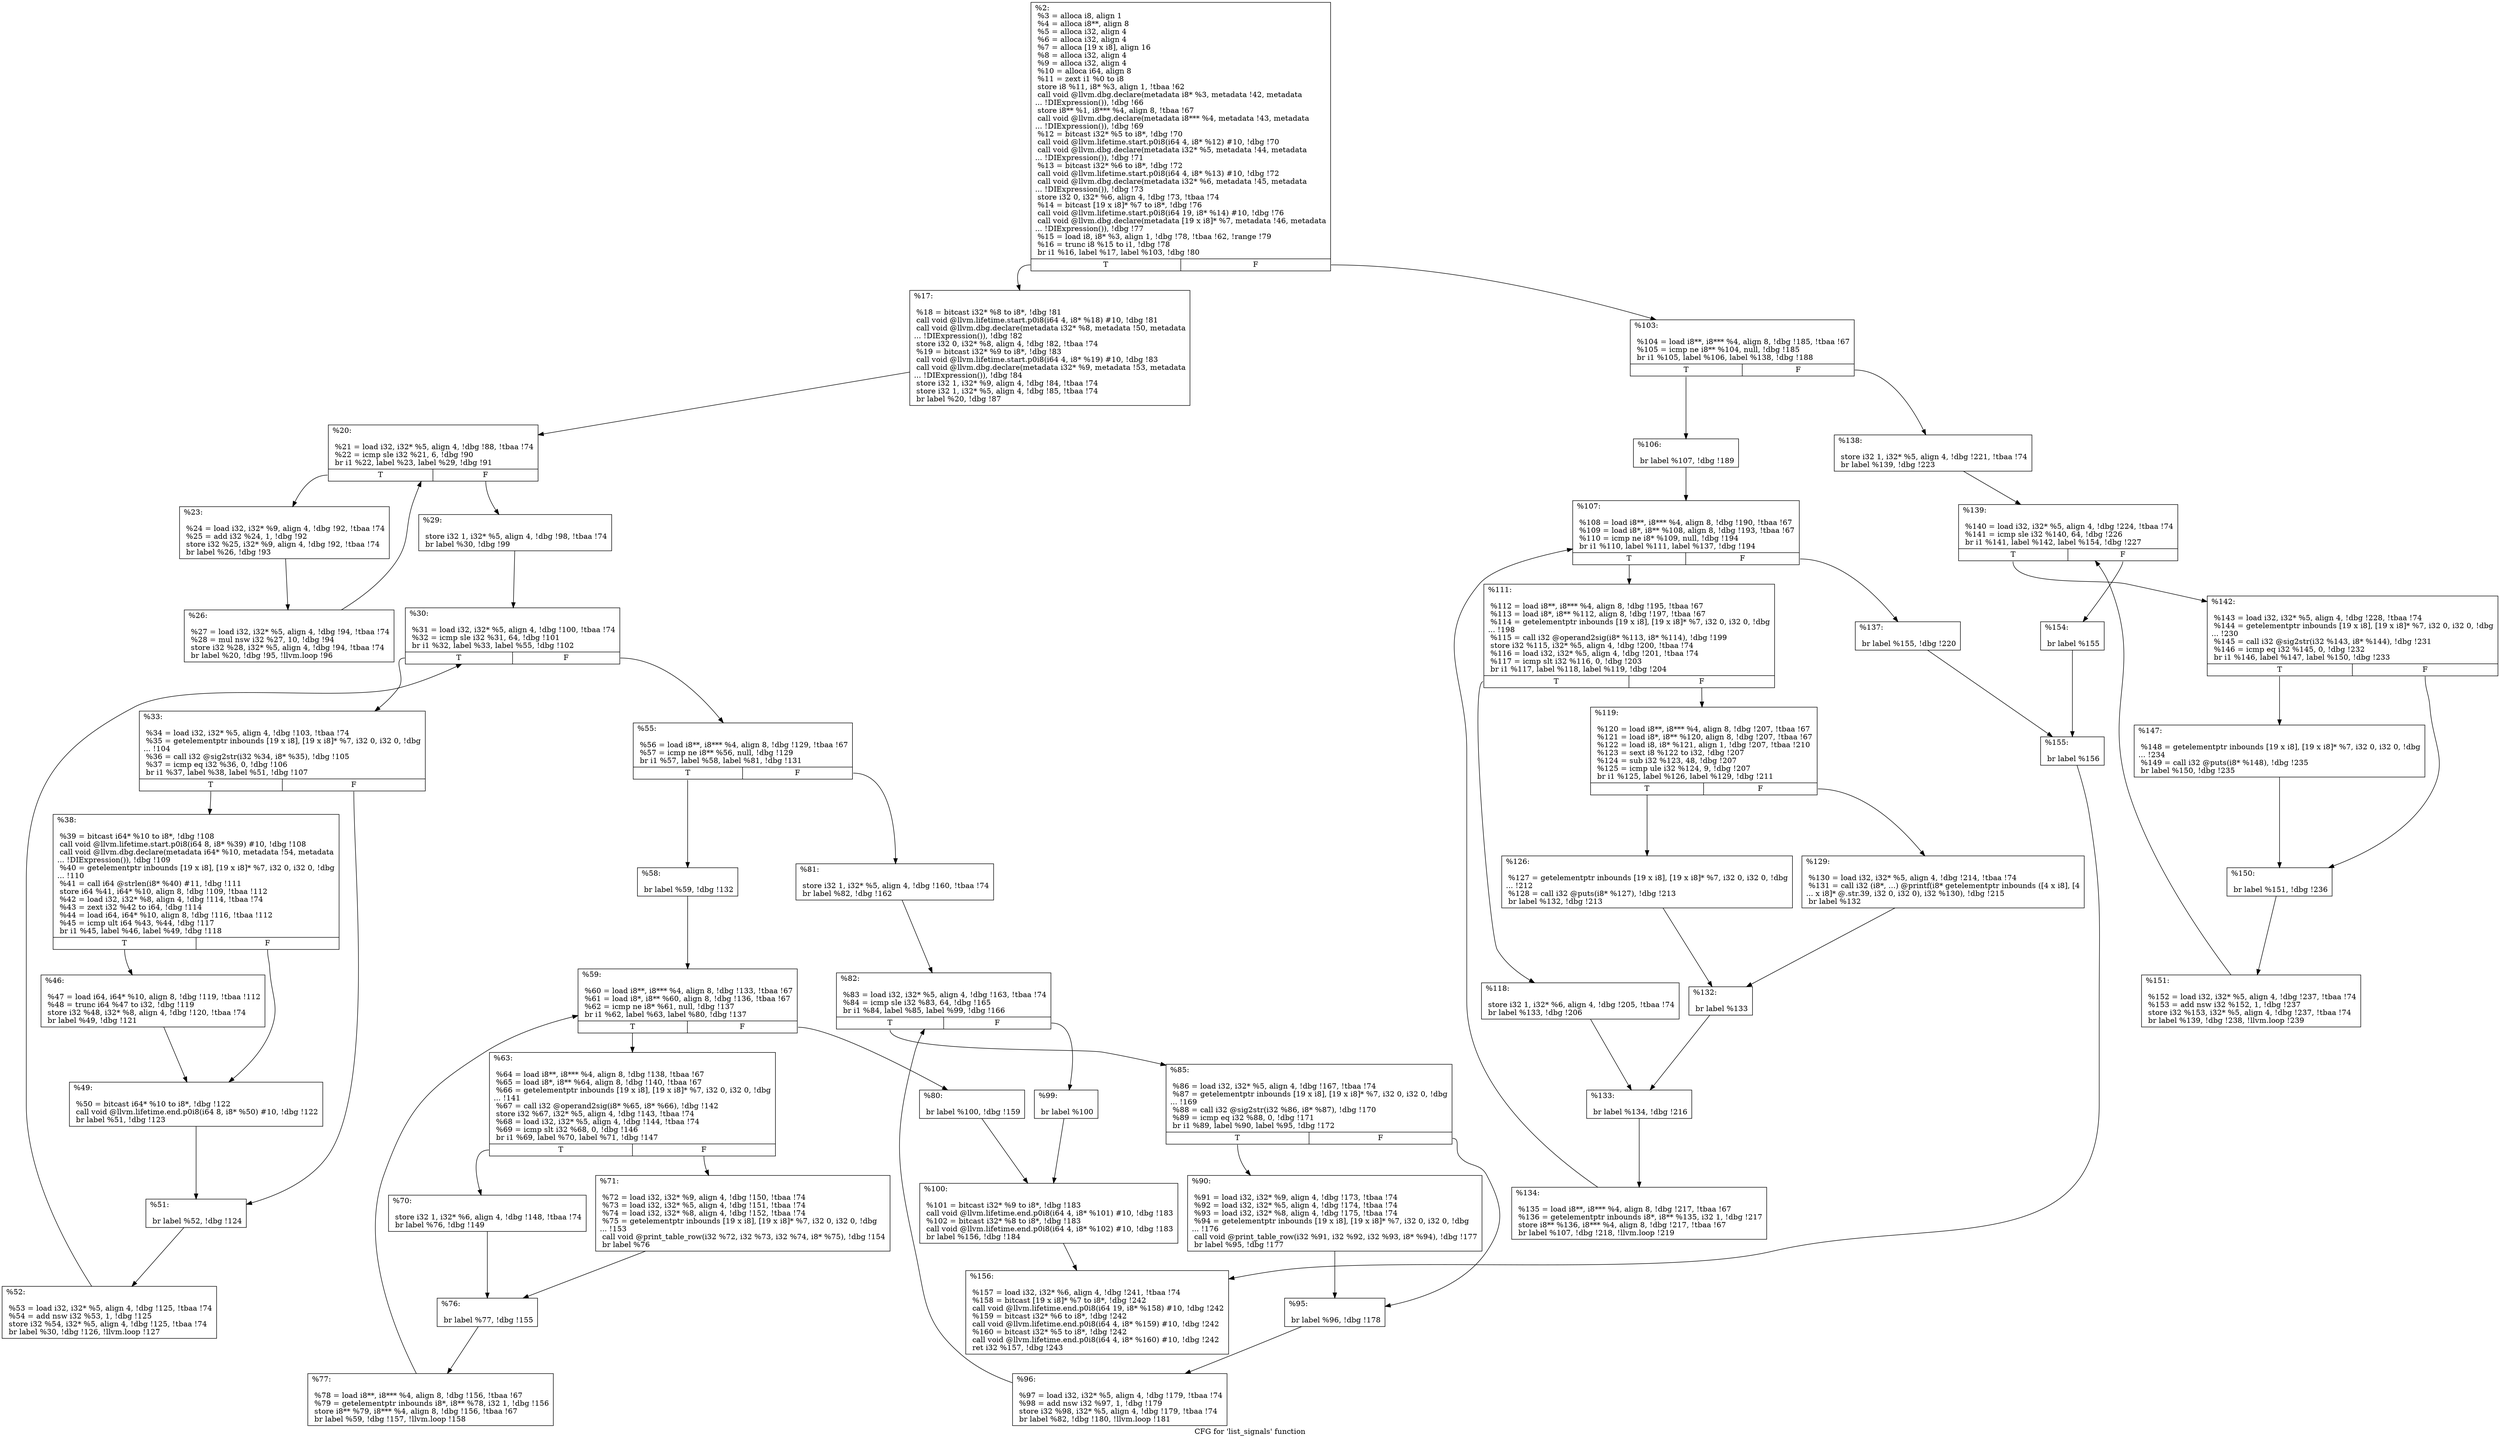 digraph "CFG for 'list_signals' function" {
	label="CFG for 'list_signals' function";

	Node0x2391530 [shape=record,label="{%2:\l  %3 = alloca i8, align 1\l  %4 = alloca i8**, align 8\l  %5 = alloca i32, align 4\l  %6 = alloca i32, align 4\l  %7 = alloca [19 x i8], align 16\l  %8 = alloca i32, align 4\l  %9 = alloca i32, align 4\l  %10 = alloca i64, align 8\l  %11 = zext i1 %0 to i8\l  store i8 %11, i8* %3, align 1, !tbaa !62\l  call void @llvm.dbg.declare(metadata i8* %3, metadata !42, metadata\l... !DIExpression()), !dbg !66\l  store i8** %1, i8*** %4, align 8, !tbaa !67\l  call void @llvm.dbg.declare(metadata i8*** %4, metadata !43, metadata\l... !DIExpression()), !dbg !69\l  %12 = bitcast i32* %5 to i8*, !dbg !70\l  call void @llvm.lifetime.start.p0i8(i64 4, i8* %12) #10, !dbg !70\l  call void @llvm.dbg.declare(metadata i32* %5, metadata !44, metadata\l... !DIExpression()), !dbg !71\l  %13 = bitcast i32* %6 to i8*, !dbg !72\l  call void @llvm.lifetime.start.p0i8(i64 4, i8* %13) #10, !dbg !72\l  call void @llvm.dbg.declare(metadata i32* %6, metadata !45, metadata\l... !DIExpression()), !dbg !73\l  store i32 0, i32* %6, align 4, !dbg !73, !tbaa !74\l  %14 = bitcast [19 x i8]* %7 to i8*, !dbg !76\l  call void @llvm.lifetime.start.p0i8(i64 19, i8* %14) #10, !dbg !76\l  call void @llvm.dbg.declare(metadata [19 x i8]* %7, metadata !46, metadata\l... !DIExpression()), !dbg !77\l  %15 = load i8, i8* %3, align 1, !dbg !78, !tbaa !62, !range !79\l  %16 = trunc i8 %15 to i1, !dbg !78\l  br i1 %16, label %17, label %103, !dbg !80\l|{<s0>T|<s1>F}}"];
	Node0x2391530:s0 -> Node0x237d350;
	Node0x2391530:s1 -> Node0x237dc60;
	Node0x237d350 [shape=record,label="{%17:\l\l  %18 = bitcast i32* %8 to i8*, !dbg !81\l  call void @llvm.lifetime.start.p0i8(i64 4, i8* %18) #10, !dbg !81\l  call void @llvm.dbg.declare(metadata i32* %8, metadata !50, metadata\l... !DIExpression()), !dbg !82\l  store i32 0, i32* %8, align 4, !dbg !82, !tbaa !74\l  %19 = bitcast i32* %9 to i8*, !dbg !83\l  call void @llvm.lifetime.start.p0i8(i64 4, i8* %19) #10, !dbg !83\l  call void @llvm.dbg.declare(metadata i32* %9, metadata !53, metadata\l... !DIExpression()), !dbg !84\l  store i32 1, i32* %9, align 4, !dbg !84, !tbaa !74\l  store i32 1, i32* %5, align 4, !dbg !85, !tbaa !74\l  br label %20, !dbg !87\l}"];
	Node0x237d350 -> Node0x237d3a0;
	Node0x237d3a0 [shape=record,label="{%20:\l\l  %21 = load i32, i32* %5, align 4, !dbg !88, !tbaa !74\l  %22 = icmp sle i32 %21, 6, !dbg !90\l  br i1 %22, label %23, label %29, !dbg !91\l|{<s0>T|<s1>F}}"];
	Node0x237d3a0:s0 -> Node0x237d3f0;
	Node0x237d3a0:s1 -> Node0x237d490;
	Node0x237d3f0 [shape=record,label="{%23:\l\l  %24 = load i32, i32* %9, align 4, !dbg !92, !tbaa !74\l  %25 = add i32 %24, 1, !dbg !92\l  store i32 %25, i32* %9, align 4, !dbg !92, !tbaa !74\l  br label %26, !dbg !93\l}"];
	Node0x237d3f0 -> Node0x237d440;
	Node0x237d440 [shape=record,label="{%26:\l\l  %27 = load i32, i32* %5, align 4, !dbg !94, !tbaa !74\l  %28 = mul nsw i32 %27, 10, !dbg !94\l  store i32 %28, i32* %5, align 4, !dbg !94, !tbaa !74\l  br label %20, !dbg !95, !llvm.loop !96\l}"];
	Node0x237d440 -> Node0x237d3a0;
	Node0x237d490 [shape=record,label="{%29:\l\l  store i32 1, i32* %5, align 4, !dbg !98, !tbaa !74\l  br label %30, !dbg !99\l}"];
	Node0x237d490 -> Node0x237d4e0;
	Node0x237d4e0 [shape=record,label="{%30:\l\l  %31 = load i32, i32* %5, align 4, !dbg !100, !tbaa !74\l  %32 = icmp sle i32 %31, 64, !dbg !101\l  br i1 %32, label %33, label %55, !dbg !102\l|{<s0>T|<s1>F}}"];
	Node0x237d4e0:s0 -> Node0x237d530;
	Node0x237d4e0:s1 -> Node0x237d710;
	Node0x237d530 [shape=record,label="{%33:\l\l  %34 = load i32, i32* %5, align 4, !dbg !103, !tbaa !74\l  %35 = getelementptr inbounds [19 x i8], [19 x i8]* %7, i32 0, i32 0, !dbg\l... !104\l  %36 = call i32 @sig2str(i32 %34, i8* %35), !dbg !105\l  %37 = icmp eq i32 %36, 0, !dbg !106\l  br i1 %37, label %38, label %51, !dbg !107\l|{<s0>T|<s1>F}}"];
	Node0x237d530:s0 -> Node0x237d580;
	Node0x237d530:s1 -> Node0x237d670;
	Node0x237d580 [shape=record,label="{%38:\l\l  %39 = bitcast i64* %10 to i8*, !dbg !108\l  call void @llvm.lifetime.start.p0i8(i64 8, i8* %39) #10, !dbg !108\l  call void @llvm.dbg.declare(metadata i64* %10, metadata !54, metadata\l... !DIExpression()), !dbg !109\l  %40 = getelementptr inbounds [19 x i8], [19 x i8]* %7, i32 0, i32 0, !dbg\l... !110\l  %41 = call i64 @strlen(i8* %40) #11, !dbg !111\l  store i64 %41, i64* %10, align 8, !dbg !109, !tbaa !112\l  %42 = load i32, i32* %8, align 4, !dbg !114, !tbaa !74\l  %43 = zext i32 %42 to i64, !dbg !114\l  %44 = load i64, i64* %10, align 8, !dbg !116, !tbaa !112\l  %45 = icmp ult i64 %43, %44, !dbg !117\l  br i1 %45, label %46, label %49, !dbg !118\l|{<s0>T|<s1>F}}"];
	Node0x237d580:s0 -> Node0x237d5d0;
	Node0x237d580:s1 -> Node0x237d620;
	Node0x237d5d0 [shape=record,label="{%46:\l\l  %47 = load i64, i64* %10, align 8, !dbg !119, !tbaa !112\l  %48 = trunc i64 %47 to i32, !dbg !119\l  store i32 %48, i32* %8, align 4, !dbg !120, !tbaa !74\l  br label %49, !dbg !121\l}"];
	Node0x237d5d0 -> Node0x237d620;
	Node0x237d620 [shape=record,label="{%49:\l\l  %50 = bitcast i64* %10 to i8*, !dbg !122\l  call void @llvm.lifetime.end.p0i8(i64 8, i8* %50) #10, !dbg !122\l  br label %51, !dbg !123\l}"];
	Node0x237d620 -> Node0x237d670;
	Node0x237d670 [shape=record,label="{%51:\l\l  br label %52, !dbg !124\l}"];
	Node0x237d670 -> Node0x237d6c0;
	Node0x237d6c0 [shape=record,label="{%52:\l\l  %53 = load i32, i32* %5, align 4, !dbg !125, !tbaa !74\l  %54 = add nsw i32 %53, 1, !dbg !125\l  store i32 %54, i32* %5, align 4, !dbg !125, !tbaa !74\l  br label %30, !dbg !126, !llvm.loop !127\l}"];
	Node0x237d6c0 -> Node0x237d4e0;
	Node0x237d710 [shape=record,label="{%55:\l\l  %56 = load i8**, i8*** %4, align 8, !dbg !129, !tbaa !67\l  %57 = icmp ne i8** %56, null, !dbg !129\l  br i1 %57, label %58, label %81, !dbg !131\l|{<s0>T|<s1>F}}"];
	Node0x237d710:s0 -> Node0x237d760;
	Node0x237d710:s1 -> Node0x237d9e0;
	Node0x237d760 [shape=record,label="{%58:\l\l  br label %59, !dbg !132\l}"];
	Node0x237d760 -> Node0x237d7b0;
	Node0x237d7b0 [shape=record,label="{%59:\l\l  %60 = load i8**, i8*** %4, align 8, !dbg !133, !tbaa !67\l  %61 = load i8*, i8** %60, align 8, !dbg !136, !tbaa !67\l  %62 = icmp ne i8* %61, null, !dbg !137\l  br i1 %62, label %63, label %80, !dbg !137\l|{<s0>T|<s1>F}}"];
	Node0x237d7b0:s0 -> Node0x237d800;
	Node0x237d7b0:s1 -> Node0x237d990;
	Node0x237d800 [shape=record,label="{%63:\l\l  %64 = load i8**, i8*** %4, align 8, !dbg !138, !tbaa !67\l  %65 = load i8*, i8** %64, align 8, !dbg !140, !tbaa !67\l  %66 = getelementptr inbounds [19 x i8], [19 x i8]* %7, i32 0, i32 0, !dbg\l... !141\l  %67 = call i32 @operand2sig(i8* %65, i8* %66), !dbg !142\l  store i32 %67, i32* %5, align 4, !dbg !143, !tbaa !74\l  %68 = load i32, i32* %5, align 4, !dbg !144, !tbaa !74\l  %69 = icmp slt i32 %68, 0, !dbg !146\l  br i1 %69, label %70, label %71, !dbg !147\l|{<s0>T|<s1>F}}"];
	Node0x237d800:s0 -> Node0x237d850;
	Node0x237d800:s1 -> Node0x237d8a0;
	Node0x237d850 [shape=record,label="{%70:\l\l  store i32 1, i32* %6, align 4, !dbg !148, !tbaa !74\l  br label %76, !dbg !149\l}"];
	Node0x237d850 -> Node0x237d8f0;
	Node0x237d8a0 [shape=record,label="{%71:\l\l  %72 = load i32, i32* %9, align 4, !dbg !150, !tbaa !74\l  %73 = load i32, i32* %5, align 4, !dbg !151, !tbaa !74\l  %74 = load i32, i32* %8, align 4, !dbg !152, !tbaa !74\l  %75 = getelementptr inbounds [19 x i8], [19 x i8]* %7, i32 0, i32 0, !dbg\l... !153\l  call void @print_table_row(i32 %72, i32 %73, i32 %74, i8* %75), !dbg !154\l  br label %76\l}"];
	Node0x237d8a0 -> Node0x237d8f0;
	Node0x237d8f0 [shape=record,label="{%76:\l\l  br label %77, !dbg !155\l}"];
	Node0x237d8f0 -> Node0x237d940;
	Node0x237d940 [shape=record,label="{%77:\l\l  %78 = load i8**, i8*** %4, align 8, !dbg !156, !tbaa !67\l  %79 = getelementptr inbounds i8*, i8** %78, i32 1, !dbg !156\l  store i8** %79, i8*** %4, align 8, !dbg !156, !tbaa !67\l  br label %59, !dbg !157, !llvm.loop !158\l}"];
	Node0x237d940 -> Node0x237d7b0;
	Node0x237d990 [shape=record,label="{%80:\l\l  br label %100, !dbg !159\l}"];
	Node0x237d990 -> Node0x237dc10;
	Node0x237d9e0 [shape=record,label="{%81:\l\l  store i32 1, i32* %5, align 4, !dbg !160, !tbaa !74\l  br label %82, !dbg !162\l}"];
	Node0x237d9e0 -> Node0x237da30;
	Node0x237da30 [shape=record,label="{%82:\l\l  %83 = load i32, i32* %5, align 4, !dbg !163, !tbaa !74\l  %84 = icmp sle i32 %83, 64, !dbg !165\l  br i1 %84, label %85, label %99, !dbg !166\l|{<s0>T|<s1>F}}"];
	Node0x237da30:s0 -> Node0x237da80;
	Node0x237da30:s1 -> Node0x237dbc0;
	Node0x237da80 [shape=record,label="{%85:\l\l  %86 = load i32, i32* %5, align 4, !dbg !167, !tbaa !74\l  %87 = getelementptr inbounds [19 x i8], [19 x i8]* %7, i32 0, i32 0, !dbg\l... !169\l  %88 = call i32 @sig2str(i32 %86, i8* %87), !dbg !170\l  %89 = icmp eq i32 %88, 0, !dbg !171\l  br i1 %89, label %90, label %95, !dbg !172\l|{<s0>T|<s1>F}}"];
	Node0x237da80:s0 -> Node0x237dad0;
	Node0x237da80:s1 -> Node0x237db20;
	Node0x237dad0 [shape=record,label="{%90:\l\l  %91 = load i32, i32* %9, align 4, !dbg !173, !tbaa !74\l  %92 = load i32, i32* %5, align 4, !dbg !174, !tbaa !74\l  %93 = load i32, i32* %8, align 4, !dbg !175, !tbaa !74\l  %94 = getelementptr inbounds [19 x i8], [19 x i8]* %7, i32 0, i32 0, !dbg\l... !176\l  call void @print_table_row(i32 %91, i32 %92, i32 %93, i8* %94), !dbg !177\l  br label %95, !dbg !177\l}"];
	Node0x237dad0 -> Node0x237db20;
	Node0x237db20 [shape=record,label="{%95:\l\l  br label %96, !dbg !178\l}"];
	Node0x237db20 -> Node0x237db70;
	Node0x237db70 [shape=record,label="{%96:\l\l  %97 = load i32, i32* %5, align 4, !dbg !179, !tbaa !74\l  %98 = add nsw i32 %97, 1, !dbg !179\l  store i32 %98, i32* %5, align 4, !dbg !179, !tbaa !74\l  br label %82, !dbg !180, !llvm.loop !181\l}"];
	Node0x237db70 -> Node0x237da30;
	Node0x237dbc0 [shape=record,label="{%99:\l\l  br label %100\l}"];
	Node0x237dbc0 -> Node0x237dc10;
	Node0x237dc10 [shape=record,label="{%100:\l\l  %101 = bitcast i32* %9 to i8*, !dbg !183\l  call void @llvm.lifetime.end.p0i8(i64 4, i8* %101) #10, !dbg !183\l  %102 = bitcast i32* %8 to i8*, !dbg !183\l  call void @llvm.lifetime.end.p0i8(i64 4, i8* %102) #10, !dbg !183\l  br label %156, !dbg !184\l}"];
	Node0x237dc10 -> Node0x2393370;
	Node0x237dc60 [shape=record,label="{%103:\l\l  %104 = load i8**, i8*** %4, align 8, !dbg !185, !tbaa !67\l  %105 = icmp ne i8** %104, null, !dbg !185\l  br i1 %105, label %106, label %138, !dbg !188\l|{<s0>T|<s1>F}}"];
	Node0x237dc60:s0 -> Node0x237dcb0;
	Node0x237dc60:s1 -> Node0x237e020;
	Node0x237dcb0 [shape=record,label="{%106:\l\l  br label %107, !dbg !189\l}"];
	Node0x237dcb0 -> Node0x237dd00;
	Node0x237dd00 [shape=record,label="{%107:\l\l  %108 = load i8**, i8*** %4, align 8, !dbg !190, !tbaa !67\l  %109 = load i8*, i8** %108, align 8, !dbg !193, !tbaa !67\l  %110 = icmp ne i8* %109, null, !dbg !194\l  br i1 %110, label %111, label %137, !dbg !194\l|{<s0>T|<s1>F}}"];
	Node0x237dd00:s0 -> Node0x237dd50;
	Node0x237dd00:s1 -> Node0x237dfd0;
	Node0x237dd50 [shape=record,label="{%111:\l\l  %112 = load i8**, i8*** %4, align 8, !dbg !195, !tbaa !67\l  %113 = load i8*, i8** %112, align 8, !dbg !197, !tbaa !67\l  %114 = getelementptr inbounds [19 x i8], [19 x i8]* %7, i32 0, i32 0, !dbg\l... !198\l  %115 = call i32 @operand2sig(i8* %113, i8* %114), !dbg !199\l  store i32 %115, i32* %5, align 4, !dbg !200, !tbaa !74\l  %116 = load i32, i32* %5, align 4, !dbg !201, !tbaa !74\l  %117 = icmp slt i32 %116, 0, !dbg !203\l  br i1 %117, label %118, label %119, !dbg !204\l|{<s0>T|<s1>F}}"];
	Node0x237dd50:s0 -> Node0x237dda0;
	Node0x237dd50:s1 -> Node0x237ddf0;
	Node0x237dda0 [shape=record,label="{%118:\l\l  store i32 1, i32* %6, align 4, !dbg !205, !tbaa !74\l  br label %133, !dbg !206\l}"];
	Node0x237dda0 -> Node0x237df30;
	Node0x237ddf0 [shape=record,label="{%119:\l\l  %120 = load i8**, i8*** %4, align 8, !dbg !207, !tbaa !67\l  %121 = load i8*, i8** %120, align 8, !dbg !207, !tbaa !67\l  %122 = load i8, i8* %121, align 1, !dbg !207, !tbaa !210\l  %123 = sext i8 %122 to i32, !dbg !207\l  %124 = sub i32 %123, 48, !dbg !207\l  %125 = icmp ule i32 %124, 9, !dbg !207\l  br i1 %125, label %126, label %129, !dbg !211\l|{<s0>T|<s1>F}}"];
	Node0x237ddf0:s0 -> Node0x237de40;
	Node0x237ddf0:s1 -> Node0x237de90;
	Node0x237de40 [shape=record,label="{%126:\l\l  %127 = getelementptr inbounds [19 x i8], [19 x i8]* %7, i32 0, i32 0, !dbg\l... !212\l  %128 = call i32 @puts(i8* %127), !dbg !213\l  br label %132, !dbg !213\l}"];
	Node0x237de40 -> Node0x237dee0;
	Node0x237de90 [shape=record,label="{%129:\l\l  %130 = load i32, i32* %5, align 4, !dbg !214, !tbaa !74\l  %131 = call i32 (i8*, ...) @printf(i8* getelementptr inbounds ([4 x i8], [4\l... x i8]* @.str.39, i32 0, i32 0), i32 %130), !dbg !215\l  br label %132\l}"];
	Node0x237de90 -> Node0x237dee0;
	Node0x237dee0 [shape=record,label="{%132:\l\l  br label %133\l}"];
	Node0x237dee0 -> Node0x237df30;
	Node0x237df30 [shape=record,label="{%133:\l\l  br label %134, !dbg !216\l}"];
	Node0x237df30 -> Node0x237df80;
	Node0x237df80 [shape=record,label="{%134:\l\l  %135 = load i8**, i8*** %4, align 8, !dbg !217, !tbaa !67\l  %136 = getelementptr inbounds i8*, i8** %135, i32 1, !dbg !217\l  store i8** %136, i8*** %4, align 8, !dbg !217, !tbaa !67\l  br label %107, !dbg !218, !llvm.loop !219\l}"];
	Node0x237df80 -> Node0x237dd00;
	Node0x237dfd0 [shape=record,label="{%137:\l\l  br label %155, !dbg !220\l}"];
	Node0x237dfd0 -> Node0x2393320;
	Node0x237e020 [shape=record,label="{%138:\l\l  store i32 1, i32* %5, align 4, !dbg !221, !tbaa !74\l  br label %139, !dbg !223\l}"];
	Node0x237e020 -> Node0x237e070;
	Node0x237e070 [shape=record,label="{%139:\l\l  %140 = load i32, i32* %5, align 4, !dbg !224, !tbaa !74\l  %141 = icmp sle i32 %140, 64, !dbg !226\l  br i1 %141, label %142, label %154, !dbg !227\l|{<s0>T|<s1>F}}"];
	Node0x237e070:s0 -> Node0x2393190;
	Node0x237e070:s1 -> Node0x23932d0;
	Node0x2393190 [shape=record,label="{%142:\l\l  %143 = load i32, i32* %5, align 4, !dbg !228, !tbaa !74\l  %144 = getelementptr inbounds [19 x i8], [19 x i8]* %7, i32 0, i32 0, !dbg\l... !230\l  %145 = call i32 @sig2str(i32 %143, i8* %144), !dbg !231\l  %146 = icmp eq i32 %145, 0, !dbg !232\l  br i1 %146, label %147, label %150, !dbg !233\l|{<s0>T|<s1>F}}"];
	Node0x2393190:s0 -> Node0x23931e0;
	Node0x2393190:s1 -> Node0x2393230;
	Node0x23931e0 [shape=record,label="{%147:\l\l  %148 = getelementptr inbounds [19 x i8], [19 x i8]* %7, i32 0, i32 0, !dbg\l... !234\l  %149 = call i32 @puts(i8* %148), !dbg !235\l  br label %150, !dbg !235\l}"];
	Node0x23931e0 -> Node0x2393230;
	Node0x2393230 [shape=record,label="{%150:\l\l  br label %151, !dbg !236\l}"];
	Node0x2393230 -> Node0x2393280;
	Node0x2393280 [shape=record,label="{%151:\l\l  %152 = load i32, i32* %5, align 4, !dbg !237, !tbaa !74\l  %153 = add nsw i32 %152, 1, !dbg !237\l  store i32 %153, i32* %5, align 4, !dbg !237, !tbaa !74\l  br label %139, !dbg !238, !llvm.loop !239\l}"];
	Node0x2393280 -> Node0x237e070;
	Node0x23932d0 [shape=record,label="{%154:\l\l  br label %155\l}"];
	Node0x23932d0 -> Node0x2393320;
	Node0x2393320 [shape=record,label="{%155:\l\l  br label %156\l}"];
	Node0x2393320 -> Node0x2393370;
	Node0x2393370 [shape=record,label="{%156:\l\l  %157 = load i32, i32* %6, align 4, !dbg !241, !tbaa !74\l  %158 = bitcast [19 x i8]* %7 to i8*, !dbg !242\l  call void @llvm.lifetime.end.p0i8(i64 19, i8* %158) #10, !dbg !242\l  %159 = bitcast i32* %6 to i8*, !dbg !242\l  call void @llvm.lifetime.end.p0i8(i64 4, i8* %159) #10, !dbg !242\l  %160 = bitcast i32* %5 to i8*, !dbg !242\l  call void @llvm.lifetime.end.p0i8(i64 4, i8* %160) #10, !dbg !242\l  ret i32 %157, !dbg !243\l}"];
}
